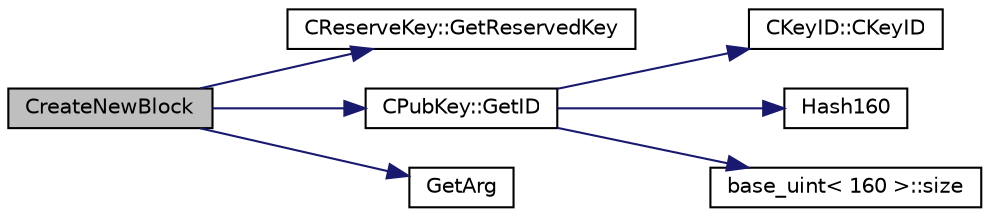 digraph "CreateNewBlock"
{
  edge [fontname="Helvetica",fontsize="10",labelfontname="Helvetica",labelfontsize="10"];
  node [fontname="Helvetica",fontsize="10",shape=record];
  rankdir="LR";
  Node15 [label="CreateNewBlock",height=0.2,width=0.4,color="black", fillcolor="grey75", style="filled", fontcolor="black"];
  Node15 -> Node16 [color="midnightblue",fontsize="10",style="solid",fontname="Helvetica"];
  Node16 [label="CReserveKey::GetReservedKey",height=0.2,width=0.4,color="black", fillcolor="white", style="filled",URL="$class_c_reserve_key.html#ad198d2d7a54d315c60805ba1cb0caf7c"];
  Node15 -> Node17 [color="midnightblue",fontsize="10",style="solid",fontname="Helvetica"];
  Node17 [label="CPubKey::GetID",height=0.2,width=0.4,color="black", fillcolor="white", style="filled",URL="$class_c_pub_key.html#a2675f7e6f72eff68e7a5227289feb021"];
  Node17 -> Node18 [color="midnightblue",fontsize="10",style="solid",fontname="Helvetica"];
  Node18 [label="CKeyID::CKeyID",height=0.2,width=0.4,color="black", fillcolor="white", style="filled",URL="$class_c_key_i_d.html#a01dbd3c37820a2ffe89d106c6a7cf53d"];
  Node17 -> Node19 [color="midnightblue",fontsize="10",style="solid",fontname="Helvetica"];
  Node19 [label="Hash160",height=0.2,width=0.4,color="black", fillcolor="white", style="filled",URL="$hash_8h.html#a4490f70ddae16e9e48460a0416a48a6b"];
  Node17 -> Node20 [color="midnightblue",fontsize="10",style="solid",fontname="Helvetica"];
  Node20 [label="base_uint\< 160 \>::size",height=0.2,width=0.4,color="black", fillcolor="white", style="filled",URL="$classbase__uint.html#a1f49b034e686269601ea89b0319b8004"];
  Node15 -> Node21 [color="midnightblue",fontsize="10",style="solid",fontname="Helvetica"];
  Node21 [label="GetArg",height=0.2,width=0.4,color="black", fillcolor="white", style="filled",URL="$util_8cpp.html#a24f685720bf40370e5bd2a192ad50cd8",tooltip="Return string argument or default value. "];
}
